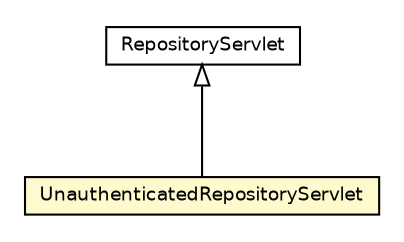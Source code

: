 #!/usr/local/bin/dot
#
# Class diagram 
# Generated by UmlGraph version 4.6 (http://www.spinellis.gr/sw/umlgraph)
#

digraph G {
	edge [fontname="Helvetica",fontsize=10,labelfontname="Helvetica",labelfontsize=10];
	node [fontname="Helvetica",fontsize=10,shape=plaintext];
	// org.apache.maven.archiva.webdav.UnauthenticatedRepositoryServlet
	c46603 [label=<<table border="0" cellborder="1" cellspacing="0" cellpadding="2" port="p" bgcolor="lemonChiffon" href="./UnauthenticatedRepositoryServlet.html">
		<tr><td><table border="0" cellspacing="0" cellpadding="1">
			<tr><td> UnauthenticatedRepositoryServlet </td></tr>
		</table></td></tr>
		</table>>, fontname="Helvetica", fontcolor="black", fontsize=9.0];
	//org.apache.maven.archiva.webdav.UnauthenticatedRepositoryServlet extends org.apache.maven.archiva.webdav.RepositoryServlet
	c46647:p -> c46603:p [dir=back,arrowtail=empty];
	// org.apache.maven.archiva.webdav.RepositoryServlet
	c46647 [label=<<table border="0" cellborder="1" cellspacing="0" cellpadding="2" port="p" href="http://java.sun.com/j2se/1.4.2/docs/api/org/apache/maven/archiva/webdav/RepositoryServlet.html">
		<tr><td><table border="0" cellspacing="0" cellpadding="1">
			<tr><td> RepositoryServlet </td></tr>
		</table></td></tr>
		</table>>, fontname="Helvetica", fontcolor="black", fontsize=9.0];
}

